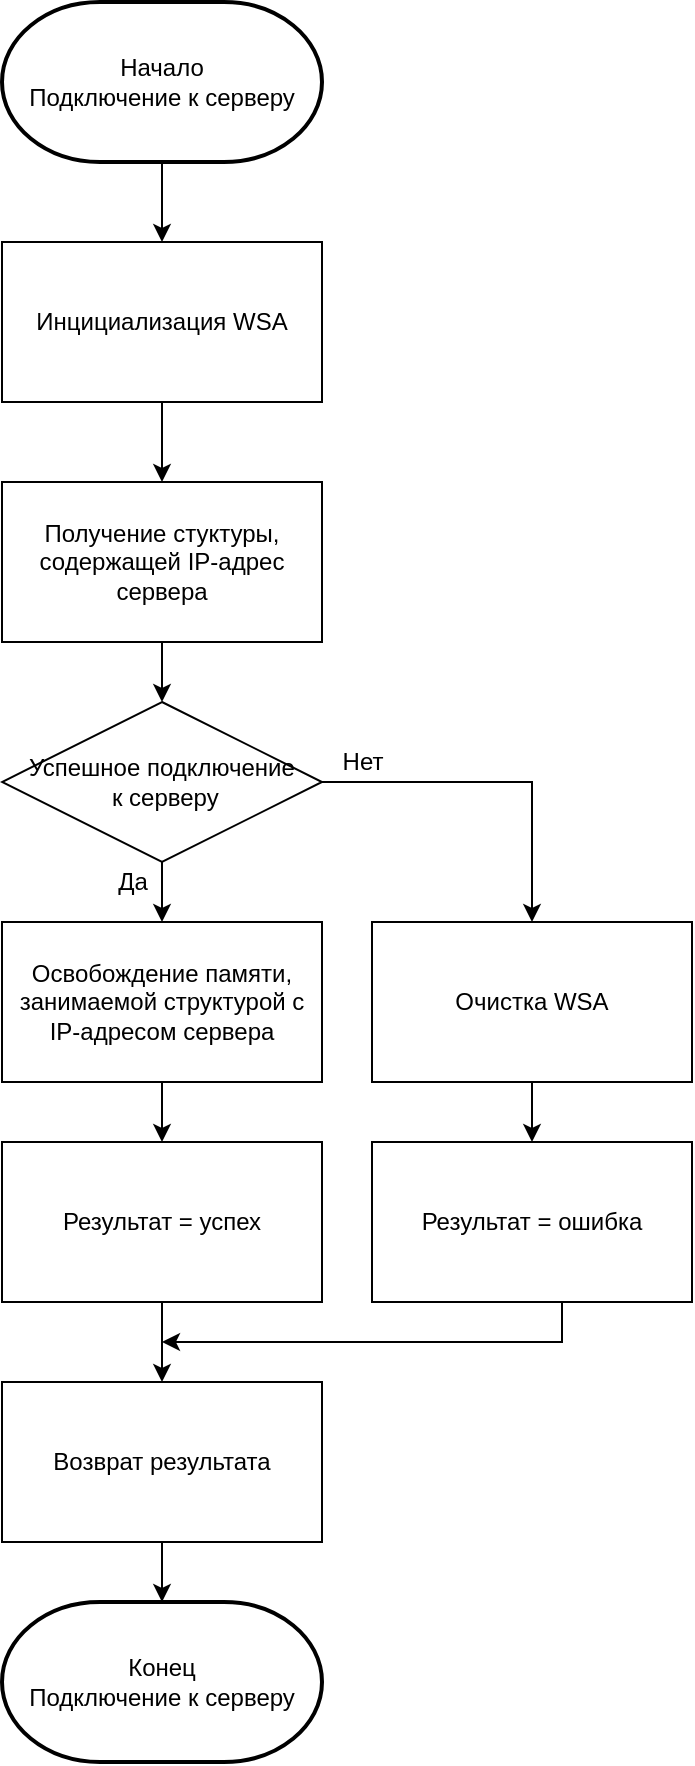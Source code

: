 <mxGraphModel dx="1422" dy="795" grid="1" gridSize="10" guides="1" tooltips="1" connect="1" arrows="1" fold="1" page="1" pageScale="1" pageWidth="850" pageHeight="1100" math="0" shadow="0">
  <root>
    <mxCell id="0" />
    <mxCell id="1" parent="0" />
    <mxCell id="lOdg_drUkc5d3jlDm7zj-2" value="" style="edgeStyle=orthogonalEdgeStyle;rounded=0;orthogonalLoop=1;jettySize=auto;html=1;" edge="1" parent="1" source="auuYeCAxz7LAwCTdT31Y-20" target="lOdg_drUkc5d3jlDm7zj-1">
      <mxGeometry relative="1" as="geometry" />
    </mxCell>
    <mxCell id="auuYeCAxz7LAwCTdT31Y-20" value="Начало&lt;br&gt;&lt;span style=&quot;background-color: rgb(255 , 255 , 255)&quot;&gt;Подключение к серверу&lt;/span&gt;" style="strokeWidth=2;html=1;shape=mxgraph.flowchart.terminator;whiteSpace=wrap;" parent="1" vertex="1">
      <mxGeometry x="80" y="30" width="160" height="80" as="geometry" />
    </mxCell>
    <mxCell id="lOdg_drUkc5d3jlDm7zj-4" value="" style="edgeStyle=orthogonalEdgeStyle;rounded=0;orthogonalLoop=1;jettySize=auto;html=1;" edge="1" parent="1" source="lOdg_drUkc5d3jlDm7zj-1" target="lOdg_drUkc5d3jlDm7zj-3">
      <mxGeometry relative="1" as="geometry" />
    </mxCell>
    <mxCell id="lOdg_drUkc5d3jlDm7zj-1" value="Инцициализация WSA" style="rounded=0;whiteSpace=wrap;html=1;" vertex="1" parent="1">
      <mxGeometry x="80" y="150" width="160" height="80" as="geometry" />
    </mxCell>
    <mxCell id="lOdg_drUkc5d3jlDm7zj-6" value="" style="edgeStyle=orthogonalEdgeStyle;rounded=0;orthogonalLoop=1;jettySize=auto;html=1;" edge="1" parent="1" source="lOdg_drUkc5d3jlDm7zj-3">
      <mxGeometry relative="1" as="geometry">
        <mxPoint x="160" y="380" as="targetPoint" />
      </mxGeometry>
    </mxCell>
    <mxCell id="lOdg_drUkc5d3jlDm7zj-3" value="Получение стуктуры, содержащей IP-адрес сервера" style="rounded=0;whiteSpace=wrap;html=1;" vertex="1" parent="1">
      <mxGeometry x="80" y="270" width="160" height="80" as="geometry" />
    </mxCell>
    <mxCell id="lOdg_drUkc5d3jlDm7zj-9" value="" style="edgeStyle=orthogonalEdgeStyle;rounded=0;orthogonalLoop=1;jettySize=auto;html=1;" edge="1" parent="1" source="lOdg_drUkc5d3jlDm7zj-7" target="lOdg_drUkc5d3jlDm7zj-8">
      <mxGeometry relative="1" as="geometry" />
    </mxCell>
    <mxCell id="lOdg_drUkc5d3jlDm7zj-19" style="edgeStyle=orthogonalEdgeStyle;rounded=0;orthogonalLoop=1;jettySize=auto;html=1;" edge="1" parent="1" source="lOdg_drUkc5d3jlDm7zj-7" target="lOdg_drUkc5d3jlDm7zj-18">
      <mxGeometry relative="1" as="geometry" />
    </mxCell>
    <mxCell id="lOdg_drUkc5d3jlDm7zj-7" value="Успешное подключение&lt;br&gt;&amp;nbsp;к серверу" style="rhombus;whiteSpace=wrap;html=1;" vertex="1" parent="1">
      <mxGeometry x="80" y="380" width="160" height="80" as="geometry" />
    </mxCell>
    <mxCell id="lOdg_drUkc5d3jlDm7zj-11" value="" style="edgeStyle=orthogonalEdgeStyle;rounded=0;orthogonalLoop=1;jettySize=auto;html=1;" edge="1" parent="1" source="lOdg_drUkc5d3jlDm7zj-8" target="lOdg_drUkc5d3jlDm7zj-10">
      <mxGeometry relative="1" as="geometry" />
    </mxCell>
    <mxCell id="lOdg_drUkc5d3jlDm7zj-8" value="Освобождение памяти, занимаемой структурой с IP-адресом сервера" style="rounded=0;whiteSpace=wrap;html=1;" vertex="1" parent="1">
      <mxGeometry x="80" y="490" width="160" height="80" as="geometry" />
    </mxCell>
    <mxCell id="lOdg_drUkc5d3jlDm7zj-15" value="" style="edgeStyle=orthogonalEdgeStyle;rounded=0;orthogonalLoop=1;jettySize=auto;html=1;" edge="1" parent="1" source="lOdg_drUkc5d3jlDm7zj-10" target="lOdg_drUkc5d3jlDm7zj-14">
      <mxGeometry relative="1" as="geometry" />
    </mxCell>
    <mxCell id="lOdg_drUkc5d3jlDm7zj-10" value="Результат = успех" style="rounded=0;whiteSpace=wrap;html=1;" vertex="1" parent="1">
      <mxGeometry x="80" y="600" width="160" height="80" as="geometry" />
    </mxCell>
    <mxCell id="lOdg_drUkc5d3jlDm7zj-17" style="edgeStyle=orthogonalEdgeStyle;rounded=0;orthogonalLoop=1;jettySize=auto;html=1;" edge="1" parent="1" source="lOdg_drUkc5d3jlDm7zj-12">
      <mxGeometry relative="1" as="geometry">
        <mxPoint x="160" y="700" as="targetPoint" />
        <Array as="points">
          <mxPoint x="360" y="700" />
        </Array>
      </mxGeometry>
    </mxCell>
    <mxCell id="lOdg_drUkc5d3jlDm7zj-12" value="Результат = ошибка" style="rounded=0;whiteSpace=wrap;html=1;" vertex="1" parent="1">
      <mxGeometry x="265" y="600" width="160" height="80" as="geometry" />
    </mxCell>
    <mxCell id="lOdg_drUkc5d3jlDm7zj-22" value="" style="edgeStyle=orthogonalEdgeStyle;rounded=0;orthogonalLoop=1;jettySize=auto;html=1;" edge="1" parent="1" source="lOdg_drUkc5d3jlDm7zj-14" target="lOdg_drUkc5d3jlDm7zj-21">
      <mxGeometry relative="1" as="geometry" />
    </mxCell>
    <mxCell id="lOdg_drUkc5d3jlDm7zj-14" value="Возврат результата" style="rounded=0;whiteSpace=wrap;html=1;" vertex="1" parent="1">
      <mxGeometry x="80" y="720" width="160" height="80" as="geometry" />
    </mxCell>
    <mxCell id="lOdg_drUkc5d3jlDm7zj-20" value="" style="edgeStyle=orthogonalEdgeStyle;rounded=0;orthogonalLoop=1;jettySize=auto;html=1;" edge="1" parent="1" source="lOdg_drUkc5d3jlDm7zj-18" target="lOdg_drUkc5d3jlDm7zj-12">
      <mxGeometry relative="1" as="geometry" />
    </mxCell>
    <mxCell id="lOdg_drUkc5d3jlDm7zj-18" value="Очистка WSA" style="rounded=0;whiteSpace=wrap;html=1;" vertex="1" parent="1">
      <mxGeometry x="265" y="490" width="160" height="80" as="geometry" />
    </mxCell>
    <mxCell id="lOdg_drUkc5d3jlDm7zj-21" value="Конец&lt;br&gt;&lt;span style=&quot;background-color: rgb(255 , 255 , 255)&quot;&gt;Подключение к серверу&lt;/span&gt;" style="strokeWidth=2;html=1;shape=mxgraph.flowchart.terminator;whiteSpace=wrap;" vertex="1" parent="1">
      <mxGeometry x="80" y="830" width="160" height="80" as="geometry" />
    </mxCell>
    <mxCell id="lOdg_drUkc5d3jlDm7zj-23" value="Нет" style="text;html=1;align=center;verticalAlign=middle;resizable=0;points=[];autosize=1;" vertex="1" parent="1">
      <mxGeometry x="240" y="400" width="40" height="20" as="geometry" />
    </mxCell>
    <mxCell id="lOdg_drUkc5d3jlDm7zj-24" value="Да" style="text;html=1;align=center;verticalAlign=middle;resizable=0;points=[];autosize=1;" vertex="1" parent="1">
      <mxGeometry x="130" y="460" width="30" height="20" as="geometry" />
    </mxCell>
  </root>
</mxGraphModel>